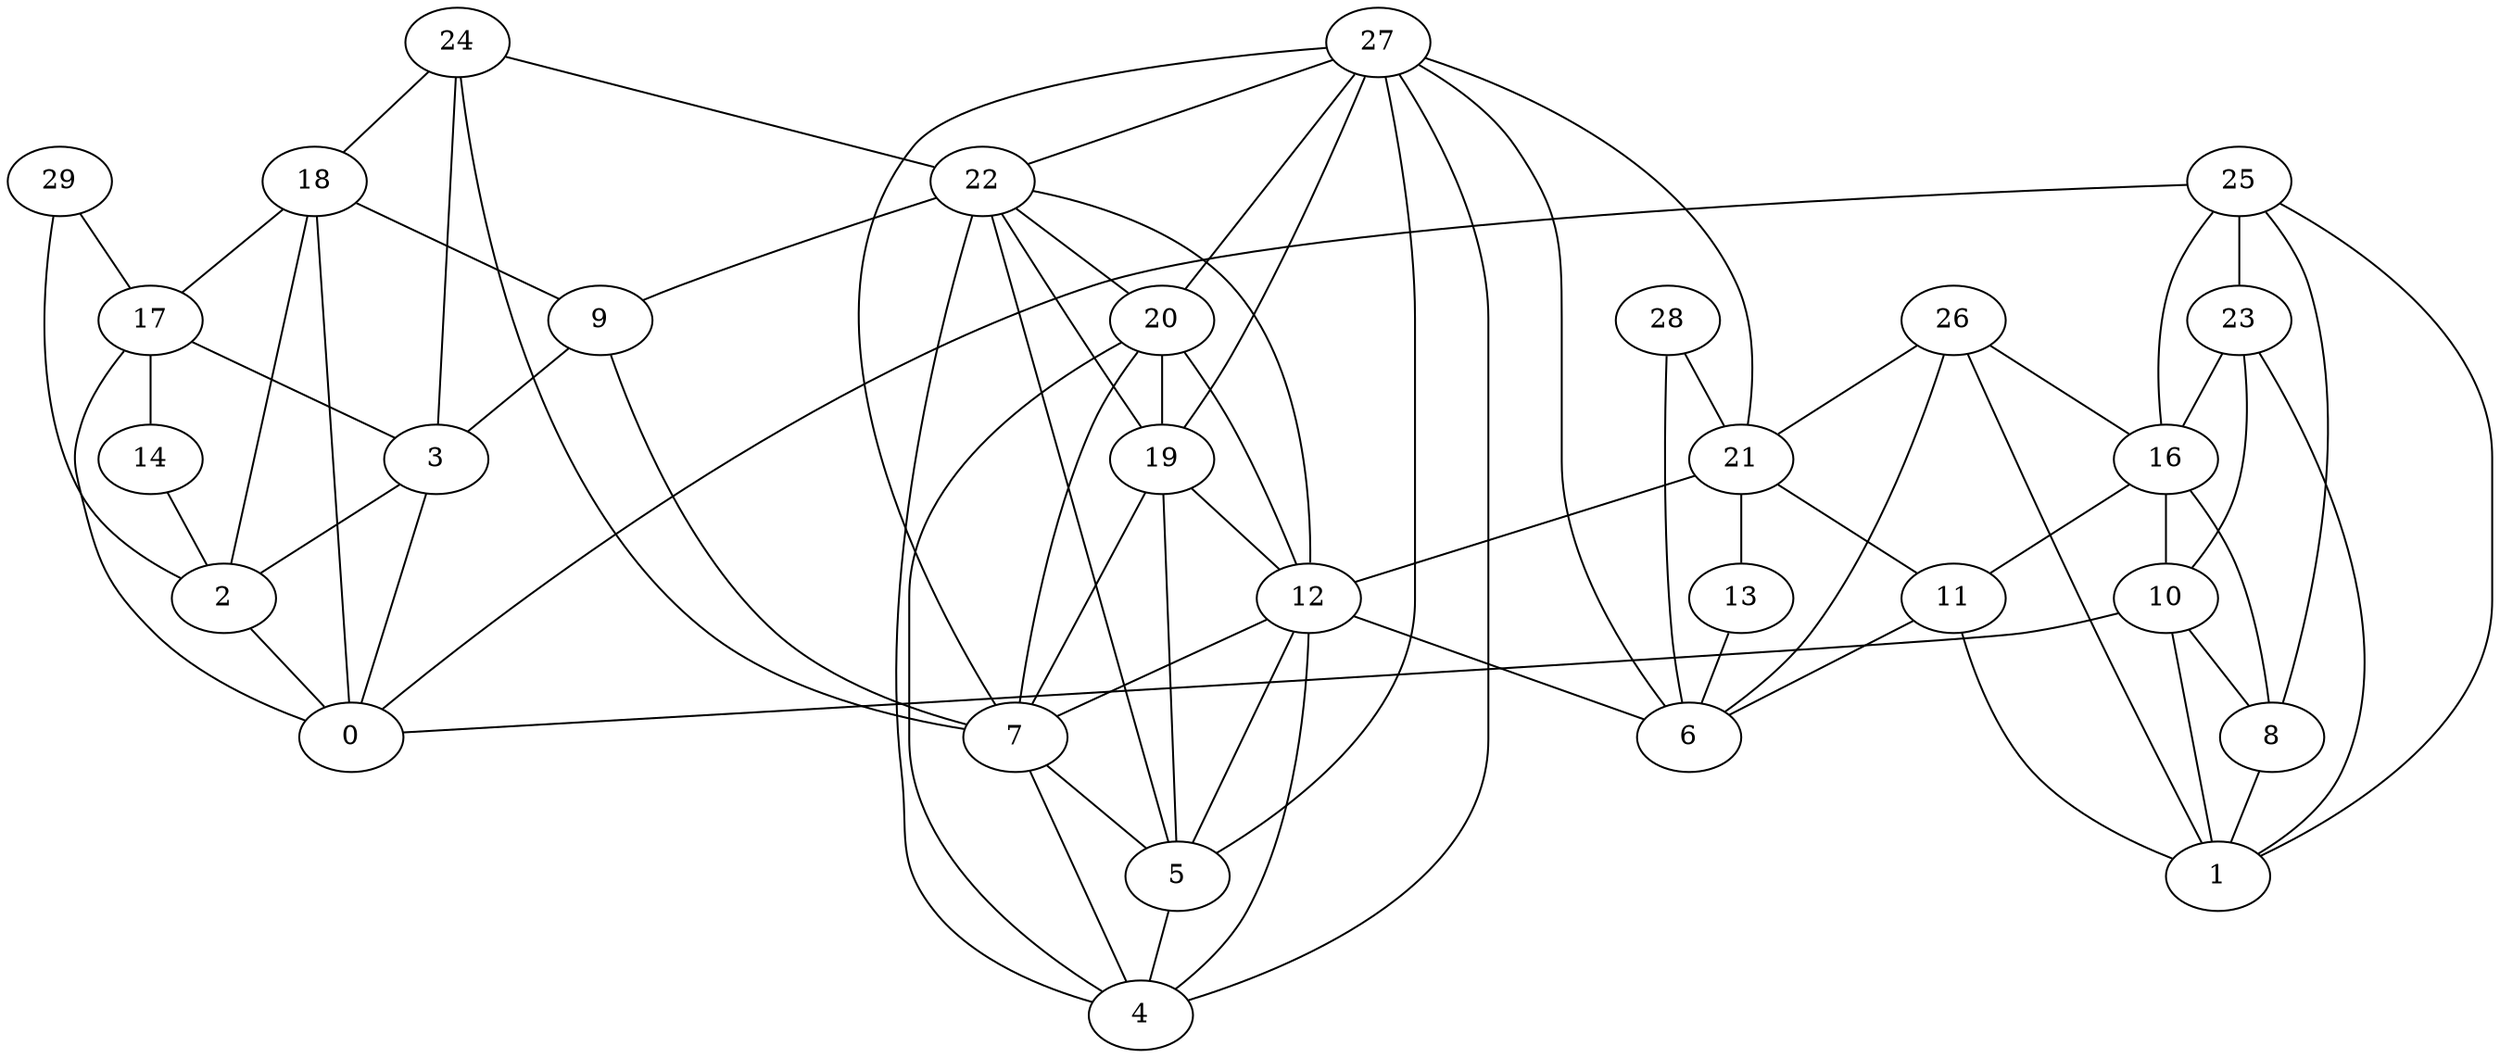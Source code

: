 digraph "sensornet-topology" {
label = "";
rankdir="BT";"0"->"2" [arrowhead = "both"] 
"0"->"3" [arrowhead = "both"] 
"0"->"10" [arrowhead = "both"] 
"0"->"17" [arrowhead = "both"] 
"0"->"18" [arrowhead = "both"] 
"0"->"25" [arrowhead = "both"] 
"1"->"8" [arrowhead = "both"] 
"1"->"10" [arrowhead = "both"] 
"1"->"11" [arrowhead = "both"] 
"1"->"23" [arrowhead = "both"] 
"1"->"25" [arrowhead = "both"] 
"1"->"26" [arrowhead = "both"] 
"2"->"3" [arrowhead = "both"] 
"2"->"14" [arrowhead = "both"] 
"2"->"18" [arrowhead = "both"] 
"2"->"29" [arrowhead = "both"] 
"3"->"9" [arrowhead = "both"] 
"3"->"17" [arrowhead = "both"] 
"3"->"24" [arrowhead = "both"] 
"4"->"5" [arrowhead = "both"] 
"4"->"7" [arrowhead = "both"] 
"4"->"12" [arrowhead = "both"] 
"4"->"20" [arrowhead = "both"] 
"4"->"22" [arrowhead = "both"] 
"4"->"27" [arrowhead = "both"] 
"5"->"7" [arrowhead = "both"] 
"5"->"12" [arrowhead = "both"] 
"5"->"19" [arrowhead = "both"] 
"5"->"22" [arrowhead = "both"] 
"5"->"27" [arrowhead = "both"] 
"6"->"11" [arrowhead = "both"] 
"6"->"12" [arrowhead = "both"] 
"6"->"13" [arrowhead = "both"] 
"6"->"26" [arrowhead = "both"] 
"6"->"27" [arrowhead = "both"] 
"6"->"28" [arrowhead = "both"] 
"7"->"9" [arrowhead = "both"] 
"7"->"12" [arrowhead = "both"] 
"7"->"19" [arrowhead = "both"] 
"7"->"20" [arrowhead = "both"] 
"7"->"24" [arrowhead = "both"] 
"7"->"27" [arrowhead = "both"] 
"8"->"10" [arrowhead = "both"] 
"8"->"16" [arrowhead = "both"] 
"8"->"25" [arrowhead = "both"] 
"9"->"18" [arrowhead = "both"] 
"9"->"22" [arrowhead = "both"] 
"10"->"16" [arrowhead = "both"] 
"10"->"23" [arrowhead = "both"] 
"11"->"16" [arrowhead = "both"] 
"11"->"21" [arrowhead = "both"] 
"12"->"19" [arrowhead = "both"] 
"12"->"20" [arrowhead = "both"] 
"12"->"21" [arrowhead = "both"] 
"12"->"22" [arrowhead = "both"] 
"13"->"21" [arrowhead = "both"] 
"14"->"17" [arrowhead = "both"] 
"16"->"23" [arrowhead = "both"] 
"16"->"25" [arrowhead = "both"] 
"16"->"26" [arrowhead = "both"] 
"17"->"18" [arrowhead = "both"] 
"17"->"29" [arrowhead = "both"] 
"18"->"24" [arrowhead = "both"] 
"19"->"20" [arrowhead = "both"] 
"19"->"22" [arrowhead = "both"] 
"19"->"27" [arrowhead = "both"] 
"20"->"22" [arrowhead = "both"] 
"20"->"27" [arrowhead = "both"] 
"21"->"26" [arrowhead = "both"] 
"21"->"27" [arrowhead = "both"] 
"21"->"28" [arrowhead = "both"] 
"22"->"24" [arrowhead = "both"] 
"22"->"27" [arrowhead = "both"] 
"23"->"25" [arrowhead = "both"] 
}